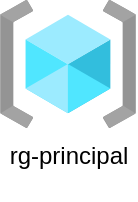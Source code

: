 <mxfile version="22.0.4" type="github">
  <diagram name="Página-1" id="lXYBjrGAXq4gjmM6_KTa">
    <mxGraphModel dx="1832" dy="1078" grid="1" gridSize="10" guides="1" tooltips="1" connect="1" arrows="1" fold="1" page="1" pageScale="1" pageWidth="827" pageHeight="1169" math="0" shadow="0">
      <root>
        <mxCell id="0" />
        <mxCell id="1" parent="0" />
        <mxCell id="ZeFUsUMa-2Us43pgVEnO-1" value="&lt;div&gt;rg-principal&lt;/div&gt;&lt;div&gt;&lt;br&gt;&lt;/div&gt;" style="image;aspect=fixed;html=1;points=[];align=center;fontSize=12;image=img/lib/azure2/general/Resource_Groups.svg;" vertex="1" parent="1">
          <mxGeometry x="320" y="230" width="68" height="64" as="geometry" />
        </mxCell>
      </root>
    </mxGraphModel>
  </diagram>
</mxfile>
